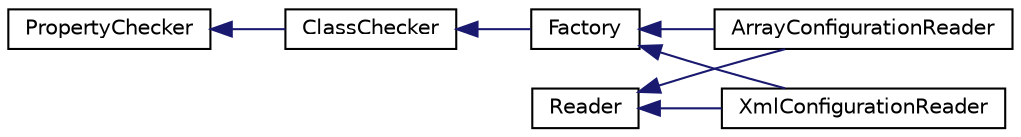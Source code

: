digraph "Graphical Class Hierarchy"
{
  edge [fontname="Helvetica",fontsize="10",labelfontname="Helvetica",labelfontsize="10"];
  node [fontname="Helvetica",fontsize="10",shape=record];
  rankdir="LR";
  Node1 [label="PropertyChecker",height=0.2,width=0.4,color="black", fillcolor="white", style="filled",URL="$class_property_checker.html"];
  Node1 -> Node2 [dir="back",color="midnightblue",fontsize="10",style="solid",fontname="Helvetica"];
  Node2 [label="ClassChecker",height=0.2,width=0.4,color="black", fillcolor="white", style="filled",URL="$class_class_checker.html"];
  Node2 -> Node3 [dir="back",color="midnightblue",fontsize="10",style="solid",fontname="Helvetica"];
  Node3 [label="Factory",height=0.2,width=0.4,color="black", fillcolor="white", style="filled",URL="$class_factory.html"];
  Node3 -> Node4 [dir="back",color="midnightblue",fontsize="10",style="solid",fontname="Helvetica"];
  Node4 [label="ArrayConfigurationReader",height=0.2,width=0.4,color="black", fillcolor="white", style="filled",URL="$class_array_configuration_reader.html"];
  Node3 -> Node5 [dir="back",color="midnightblue",fontsize="10",style="solid",fontname="Helvetica"];
  Node5 [label="XmlConfigurationReader",height=0.2,width=0.4,color="black", fillcolor="white", style="filled",URL="$class_xml_configuration_reader.html"];
  Node6 [label="Reader",height=0.2,width=0.4,color="black", fillcolor="white", style="filled",URL="$interface_reader.html"];
  Node6 -> Node4 [dir="back",color="midnightblue",fontsize="10",style="solid",fontname="Helvetica"];
  Node6 -> Node5 [dir="back",color="midnightblue",fontsize="10",style="solid",fontname="Helvetica"];
}
